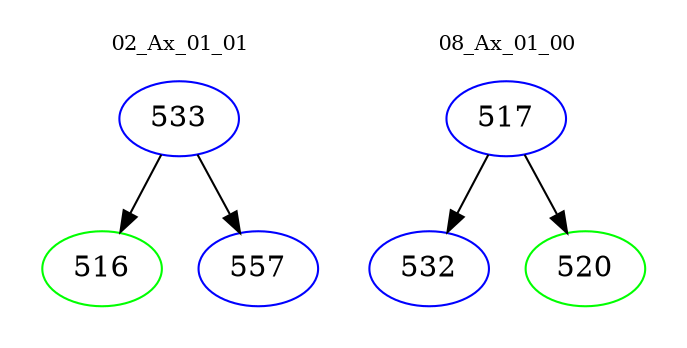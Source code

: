 digraph{
subgraph cluster_0 {
color = white
label = "02_Ax_01_01";
fontsize=10;
T0_533 [label="533", color="blue"]
T0_533 -> T0_516 [color="black"]
T0_516 [label="516", color="green"]
T0_533 -> T0_557 [color="black"]
T0_557 [label="557", color="blue"]
}
subgraph cluster_1 {
color = white
label = "08_Ax_01_00";
fontsize=10;
T1_517 [label="517", color="blue"]
T1_517 -> T1_532 [color="black"]
T1_532 [label="532", color="blue"]
T1_517 -> T1_520 [color="black"]
T1_520 [label="520", color="green"]
}
}
